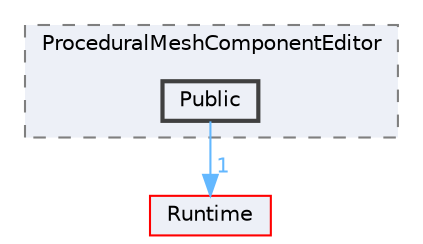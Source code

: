 digraph "Public"
{
 // INTERACTIVE_SVG=YES
 // LATEX_PDF_SIZE
  bgcolor="transparent";
  edge [fontname=Helvetica,fontsize=10,labelfontname=Helvetica,labelfontsize=10];
  node [fontname=Helvetica,fontsize=10,shape=box,height=0.2,width=0.4];
  compound=true
  subgraph clusterdir_b713dac04a9e3f832e220cffa1d7b907 {
    graph [ bgcolor="#edf0f7", pencolor="grey50", label="ProceduralMeshComponentEditor", fontname=Helvetica,fontsize=10 style="filled,dashed", URL="dir_b713dac04a9e3f832e220cffa1d7b907.html",tooltip=""]
  dir_dfb9a5a6ad914ac1be5676da359502cc [label="Public", fillcolor="#edf0f7", color="grey25", style="filled,bold", URL="dir_dfb9a5a6ad914ac1be5676da359502cc.html",tooltip=""];
  }
  dir_7536b172fbd480bfd146a1b1acd6856b [label="Runtime", fillcolor="#edf0f7", color="red", style="filled", URL="dir_7536b172fbd480bfd146a1b1acd6856b.html",tooltip=""];
  dir_dfb9a5a6ad914ac1be5676da359502cc->dir_7536b172fbd480bfd146a1b1acd6856b [headlabel="1", labeldistance=1.5 headhref="dir_000904_000984.html" href="dir_000904_000984.html" color="steelblue1" fontcolor="steelblue1"];
}
